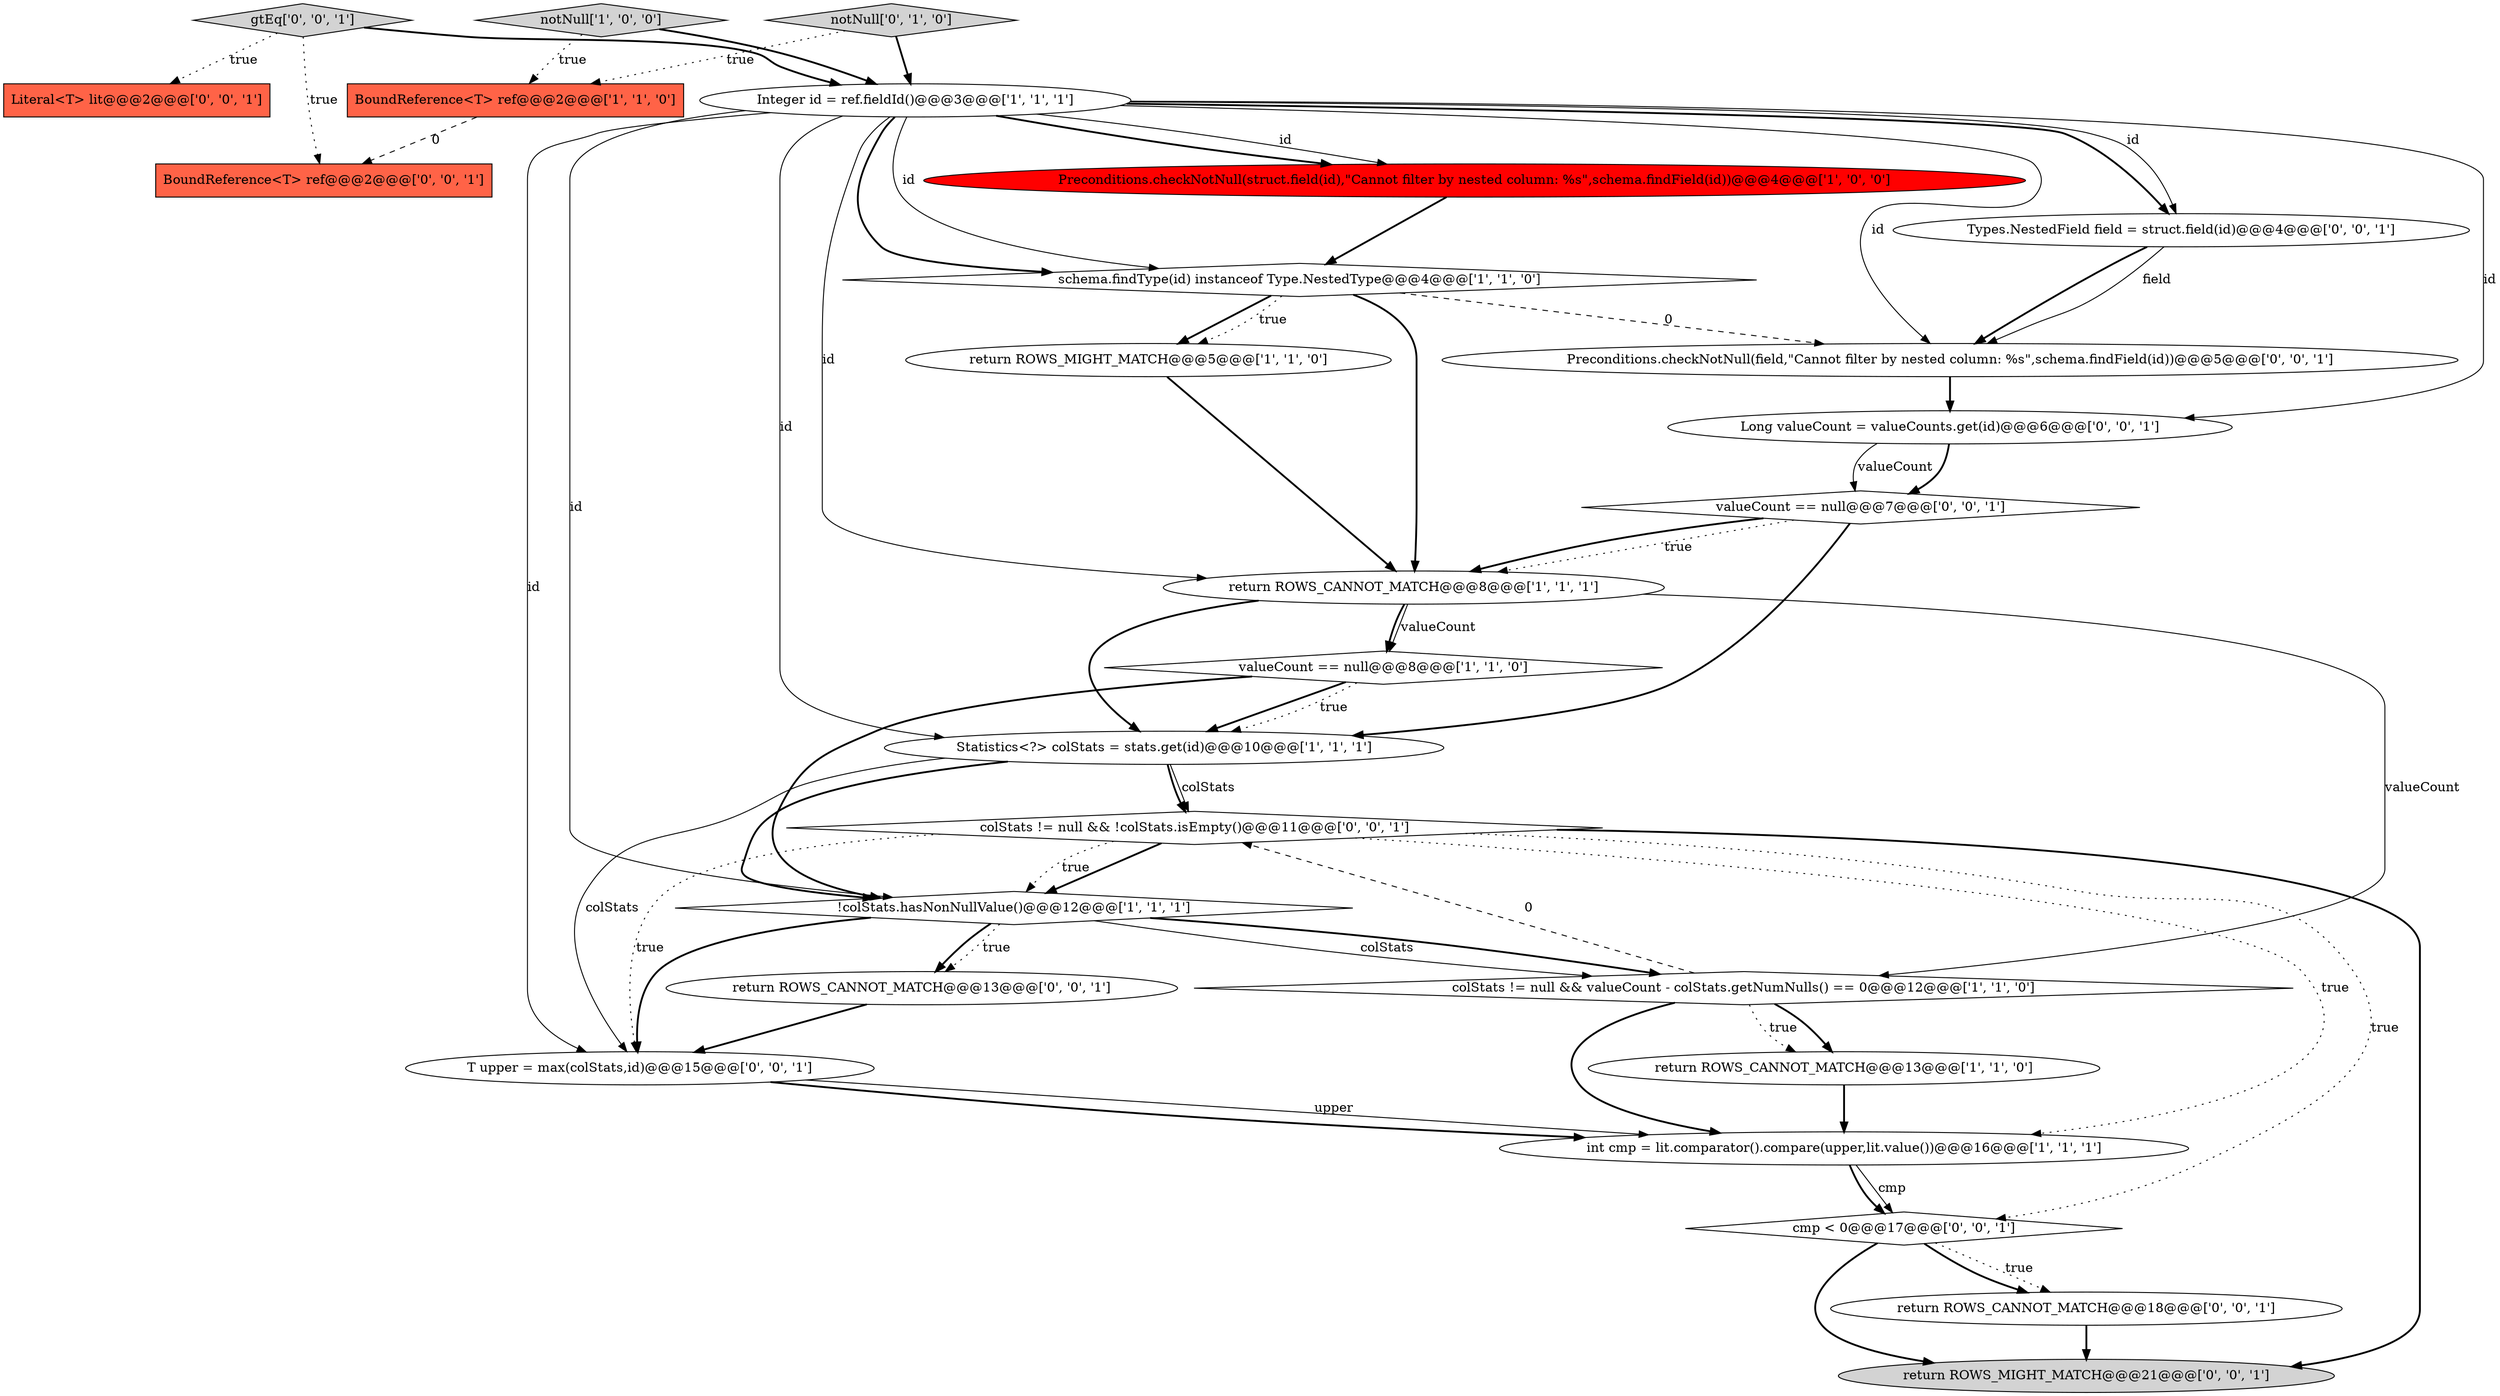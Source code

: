 digraph {
8 [style = filled, label = "return ROWS_CANNOT_MATCH@@@13@@@['1', '1', '0']", fillcolor = white, shape = ellipse image = "AAA0AAABBB1BBB"];
5 [style = filled, label = "Statistics<?> colStats = stats.get(id)@@@10@@@['1', '1', '1']", fillcolor = white, shape = ellipse image = "AAA0AAABBB1BBB"];
19 [style = filled, label = "Types.NestedField field = struct.field(id)@@@4@@@['0', '0', '1']", fillcolor = white, shape = ellipse image = "AAA0AAABBB3BBB"];
21 [style = filled, label = "return ROWS_CANNOT_MATCH@@@13@@@['0', '0', '1']", fillcolor = white, shape = ellipse image = "AAA0AAABBB3BBB"];
17 [style = filled, label = "colStats != null && !colStats.isEmpty()@@@11@@@['0', '0', '1']", fillcolor = white, shape = diamond image = "AAA0AAABBB3BBB"];
0 [style = filled, label = "Preconditions.checkNotNull(struct.field(id),\"Cannot filter by nested column: %s\",schema.findField(id))@@@4@@@['1', '0', '0']", fillcolor = red, shape = ellipse image = "AAA1AAABBB1BBB"];
11 [style = filled, label = "return ROWS_MIGHT_MATCH@@@5@@@['1', '1', '0']", fillcolor = white, shape = ellipse image = "AAA0AAABBB1BBB"];
14 [style = filled, label = "return ROWS_CANNOT_MATCH@@@18@@@['0', '0', '1']", fillcolor = white, shape = ellipse image = "AAA0AAABBB3BBB"];
22 [style = filled, label = "T upper = max(colStats,id)@@@15@@@['0', '0', '1']", fillcolor = white, shape = ellipse image = "AAA0AAABBB3BBB"];
16 [style = filled, label = "valueCount == null@@@7@@@['0', '0', '1']", fillcolor = white, shape = diamond image = "AAA0AAABBB3BBB"];
13 [style = filled, label = "notNull['0', '1', '0']", fillcolor = lightgray, shape = diamond image = "AAA0AAABBB2BBB"];
10 [style = filled, label = "Integer id = ref.fieldId()@@@3@@@['1', '1', '1']", fillcolor = white, shape = ellipse image = "AAA0AAABBB1BBB"];
25 [style = filled, label = "cmp < 0@@@17@@@['0', '0', '1']", fillcolor = white, shape = diamond image = "AAA0AAABBB3BBB"];
1 [style = filled, label = "valueCount == null@@@8@@@['1', '1', '0']", fillcolor = white, shape = diamond image = "AAA0AAABBB1BBB"];
7 [style = filled, label = "schema.findType(id) instanceof Type.NestedType@@@4@@@['1', '1', '0']", fillcolor = white, shape = diamond image = "AAA0AAABBB1BBB"];
15 [style = filled, label = "Literal<T> lit@@@2@@@['0', '0', '1']", fillcolor = tomato, shape = box image = "AAA0AAABBB3BBB"];
20 [style = filled, label = "Preconditions.checkNotNull(field,\"Cannot filter by nested column: %s\",schema.findField(id))@@@5@@@['0', '0', '1']", fillcolor = white, shape = ellipse image = "AAA0AAABBB3BBB"];
26 [style = filled, label = "Long valueCount = valueCounts.get(id)@@@6@@@['0', '0', '1']", fillcolor = white, shape = ellipse image = "AAA0AAABBB3BBB"];
24 [style = filled, label = "BoundReference<T> ref@@@2@@@['0', '0', '1']", fillcolor = tomato, shape = box image = "AAA0AAABBB3BBB"];
12 [style = filled, label = "return ROWS_CANNOT_MATCH@@@8@@@['1', '1', '1']", fillcolor = white, shape = ellipse image = "AAA0AAABBB1BBB"];
9 [style = filled, label = "colStats != null && valueCount - colStats.getNumNulls() == 0@@@12@@@['1', '1', '0']", fillcolor = white, shape = diamond image = "AAA0AAABBB1BBB"];
6 [style = filled, label = "!colStats.hasNonNullValue()@@@12@@@['1', '1', '1']", fillcolor = white, shape = diamond image = "AAA0AAABBB1BBB"];
2 [style = filled, label = "notNull['1', '0', '0']", fillcolor = lightgray, shape = diamond image = "AAA0AAABBB1BBB"];
18 [style = filled, label = "return ROWS_MIGHT_MATCH@@@21@@@['0', '0', '1']", fillcolor = lightgray, shape = ellipse image = "AAA0AAABBB3BBB"];
4 [style = filled, label = "BoundReference<T> ref@@@2@@@['1', '1', '0']", fillcolor = tomato, shape = box image = "AAA0AAABBB1BBB"];
3 [style = filled, label = "int cmp = lit.comparator().compare(upper,lit.value())@@@16@@@['1', '1', '1']", fillcolor = white, shape = ellipse image = "AAA0AAABBB1BBB"];
23 [style = filled, label = "gtEq['0', '0', '1']", fillcolor = lightgray, shape = diamond image = "AAA0AAABBB3BBB"];
6->9 [style = solid, label="colStats"];
1->5 [style = bold, label=""];
13->10 [style = bold, label=""];
12->9 [style = solid, label="valueCount"];
7->11 [style = bold, label=""];
16->12 [style = dotted, label="true"];
5->22 [style = solid, label="colStats"];
12->5 [style = bold, label=""];
17->6 [style = bold, label=""];
10->5 [style = solid, label="id"];
7->12 [style = bold, label=""];
20->26 [style = bold, label=""];
6->22 [style = bold, label=""];
6->21 [style = bold, label=""];
3->25 [style = bold, label=""];
10->19 [style = bold, label=""];
3->25 [style = solid, label="cmp"];
10->6 [style = solid, label="id"];
19->20 [style = bold, label=""];
8->3 [style = bold, label=""];
5->17 [style = solid, label="colStats"];
25->18 [style = bold, label=""];
17->6 [style = dotted, label="true"];
7->20 [style = dashed, label="0"];
11->12 [style = bold, label=""];
25->14 [style = dotted, label="true"];
25->14 [style = bold, label=""];
10->26 [style = solid, label="id"];
10->20 [style = solid, label="id"];
12->1 [style = bold, label=""];
9->8 [style = bold, label=""];
2->10 [style = bold, label=""];
10->7 [style = bold, label=""];
5->17 [style = bold, label=""];
17->3 [style = dotted, label="true"];
22->3 [style = solid, label="upper"];
0->7 [style = bold, label=""];
9->8 [style = dotted, label="true"];
10->22 [style = solid, label="id"];
22->3 [style = bold, label=""];
26->16 [style = bold, label=""];
10->7 [style = solid, label="id"];
1->6 [style = bold, label=""];
17->25 [style = dotted, label="true"];
5->6 [style = bold, label=""];
7->11 [style = dotted, label="true"];
19->20 [style = solid, label="field"];
10->0 [style = solid, label="id"];
10->12 [style = solid, label="id"];
10->19 [style = solid, label="id"];
21->22 [style = bold, label=""];
9->17 [style = dashed, label="0"];
12->1 [style = solid, label="valueCount"];
10->0 [style = bold, label=""];
2->4 [style = dotted, label="true"];
23->10 [style = bold, label=""];
16->5 [style = bold, label=""];
9->3 [style = bold, label=""];
17->22 [style = dotted, label="true"];
14->18 [style = bold, label=""];
23->15 [style = dotted, label="true"];
6->21 [style = dotted, label="true"];
6->9 [style = bold, label=""];
4->24 [style = dashed, label="0"];
16->12 [style = bold, label=""];
23->24 [style = dotted, label="true"];
1->5 [style = dotted, label="true"];
17->18 [style = bold, label=""];
13->4 [style = dotted, label="true"];
26->16 [style = solid, label="valueCount"];
}
